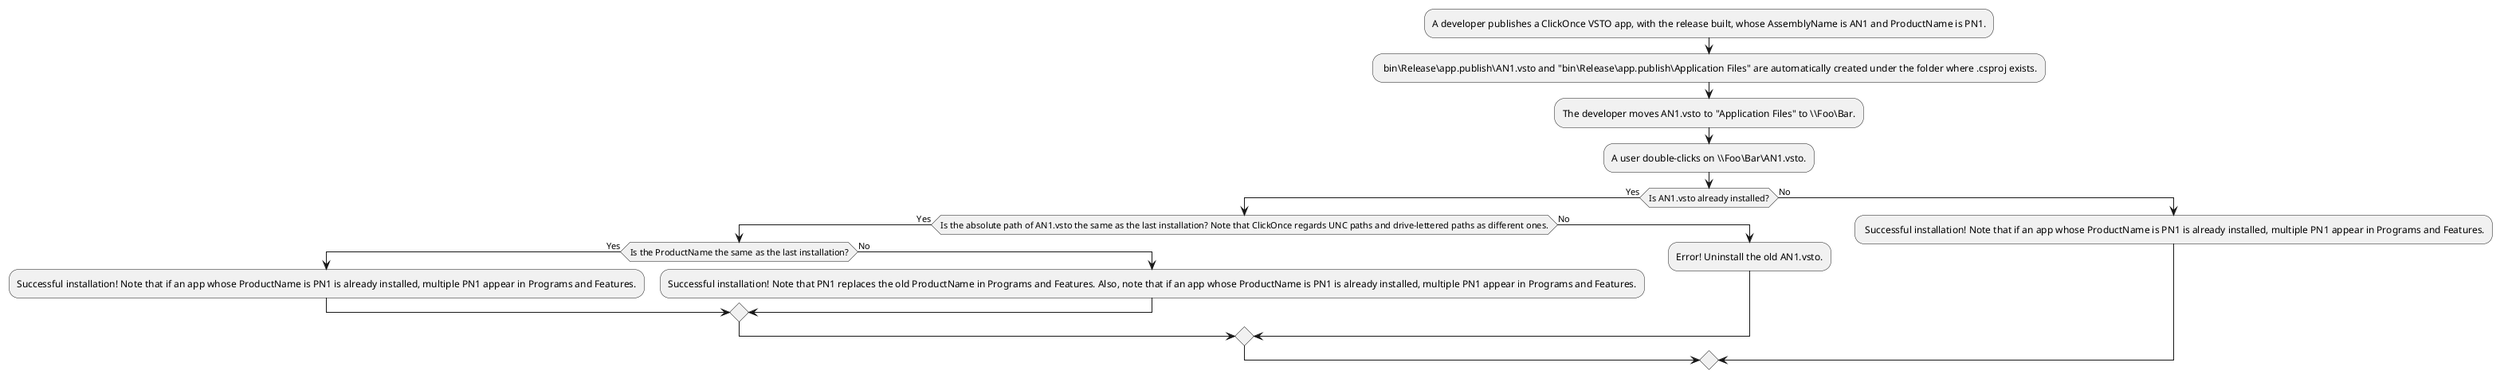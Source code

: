 @startuml ClickOnceVSTOAppPublishInstall
:A developer publishes a ClickOnce VSTO app, with the release built, whose AssemblyName is AN1 and ProductName is PN1.;
: bin\Release\app.publish\AN1.vsto and "bin\Release\app.publish\Application Files" are automatically created under the folder where .csproj exists.;
:The developer moves AN1.vsto to "Application Files" to \\\\Foo\\Bar.;
:A user double-clicks on \\\\Foo\\Bar\AN1.vsto.;
if (Is AN1.vsto already installed?) then (Yes)
  if (Is the absolute path of AN1.vsto the same as the last installation? Note that ClickOnce regards UNC paths and drive-lettered paths as different ones.) then (Yes)
    if(Is the ProductName the same as the last installation?) then (Yes)
      :Successful installation! Note that if an app whose ProductName is PN1 is already installed, multiple PN1 appear in Programs and Features.;
    else (No)
      :Successful installation! Note that PN1 replaces the old ProductName in Programs and Features. Also, note that if an app whose ProductName is PN1 is already installed, multiple PN1 appear in Programs and Features.;
    endif
  else (No)
    :Error! Uninstall the old AN1.vsto.;
  endif
else (No)
  : Successful installation! Note that if an app whose ProductName is PN1 is already installed, multiple PN1 appear in Programs and Features.;
endif
@enduml